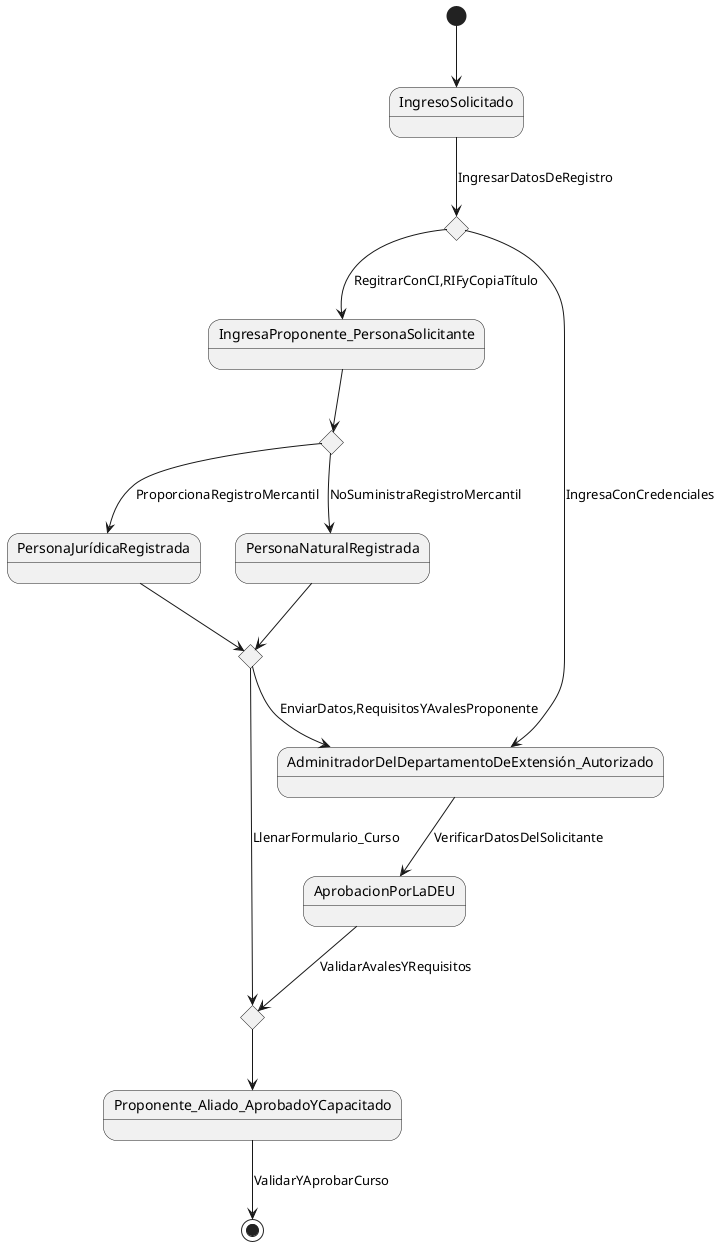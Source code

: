 @startuml reto8

[*]  --> IngresoSolicitado 
state c <<choice>> 
state d <<choice>> 
state b <<choice>>
state a <<choice>>
 
IngresoSolicitado --> c: IngresarDatosDeRegistro
c --> IngresaProponente_PersonaSolicitante: RegitrarConCI,RIFyCopiaTítulo 
c --> AdminitradorDelDepartamentoDeExtensión_Autorizado : IngresaConCredenciales 
AdminitradorDelDepartamentoDeExtensión_Autorizado --> AprobacionPorLaDEU: VerificarDatosDelSolicitante
IngresaProponente_PersonaSolicitante --> d 
b --> AdminitradorDelDepartamentoDeExtensión_Autorizado: EnviarDatos,RequisitosYAvalesProponente
d --> PersonaJurídicaRegistrada: ProporcionaRegistroMercantil 
 

d --> PersonaNaturalRegistrada: NoSuministraRegistroMercantil
PersonaNaturalRegistrada --> b 
PersonaJurídicaRegistrada --> b
b --> a: LlenarFormulario_Curso
AprobacionPorLaDEU --> a: ValidarAvalesYRequisitos
a --> Proponente_Aliado_AprobadoYCapacitado
Proponente_Aliado_AprobadoYCapacitado --> [*]: ValidarYAprobarCurso


@enduml